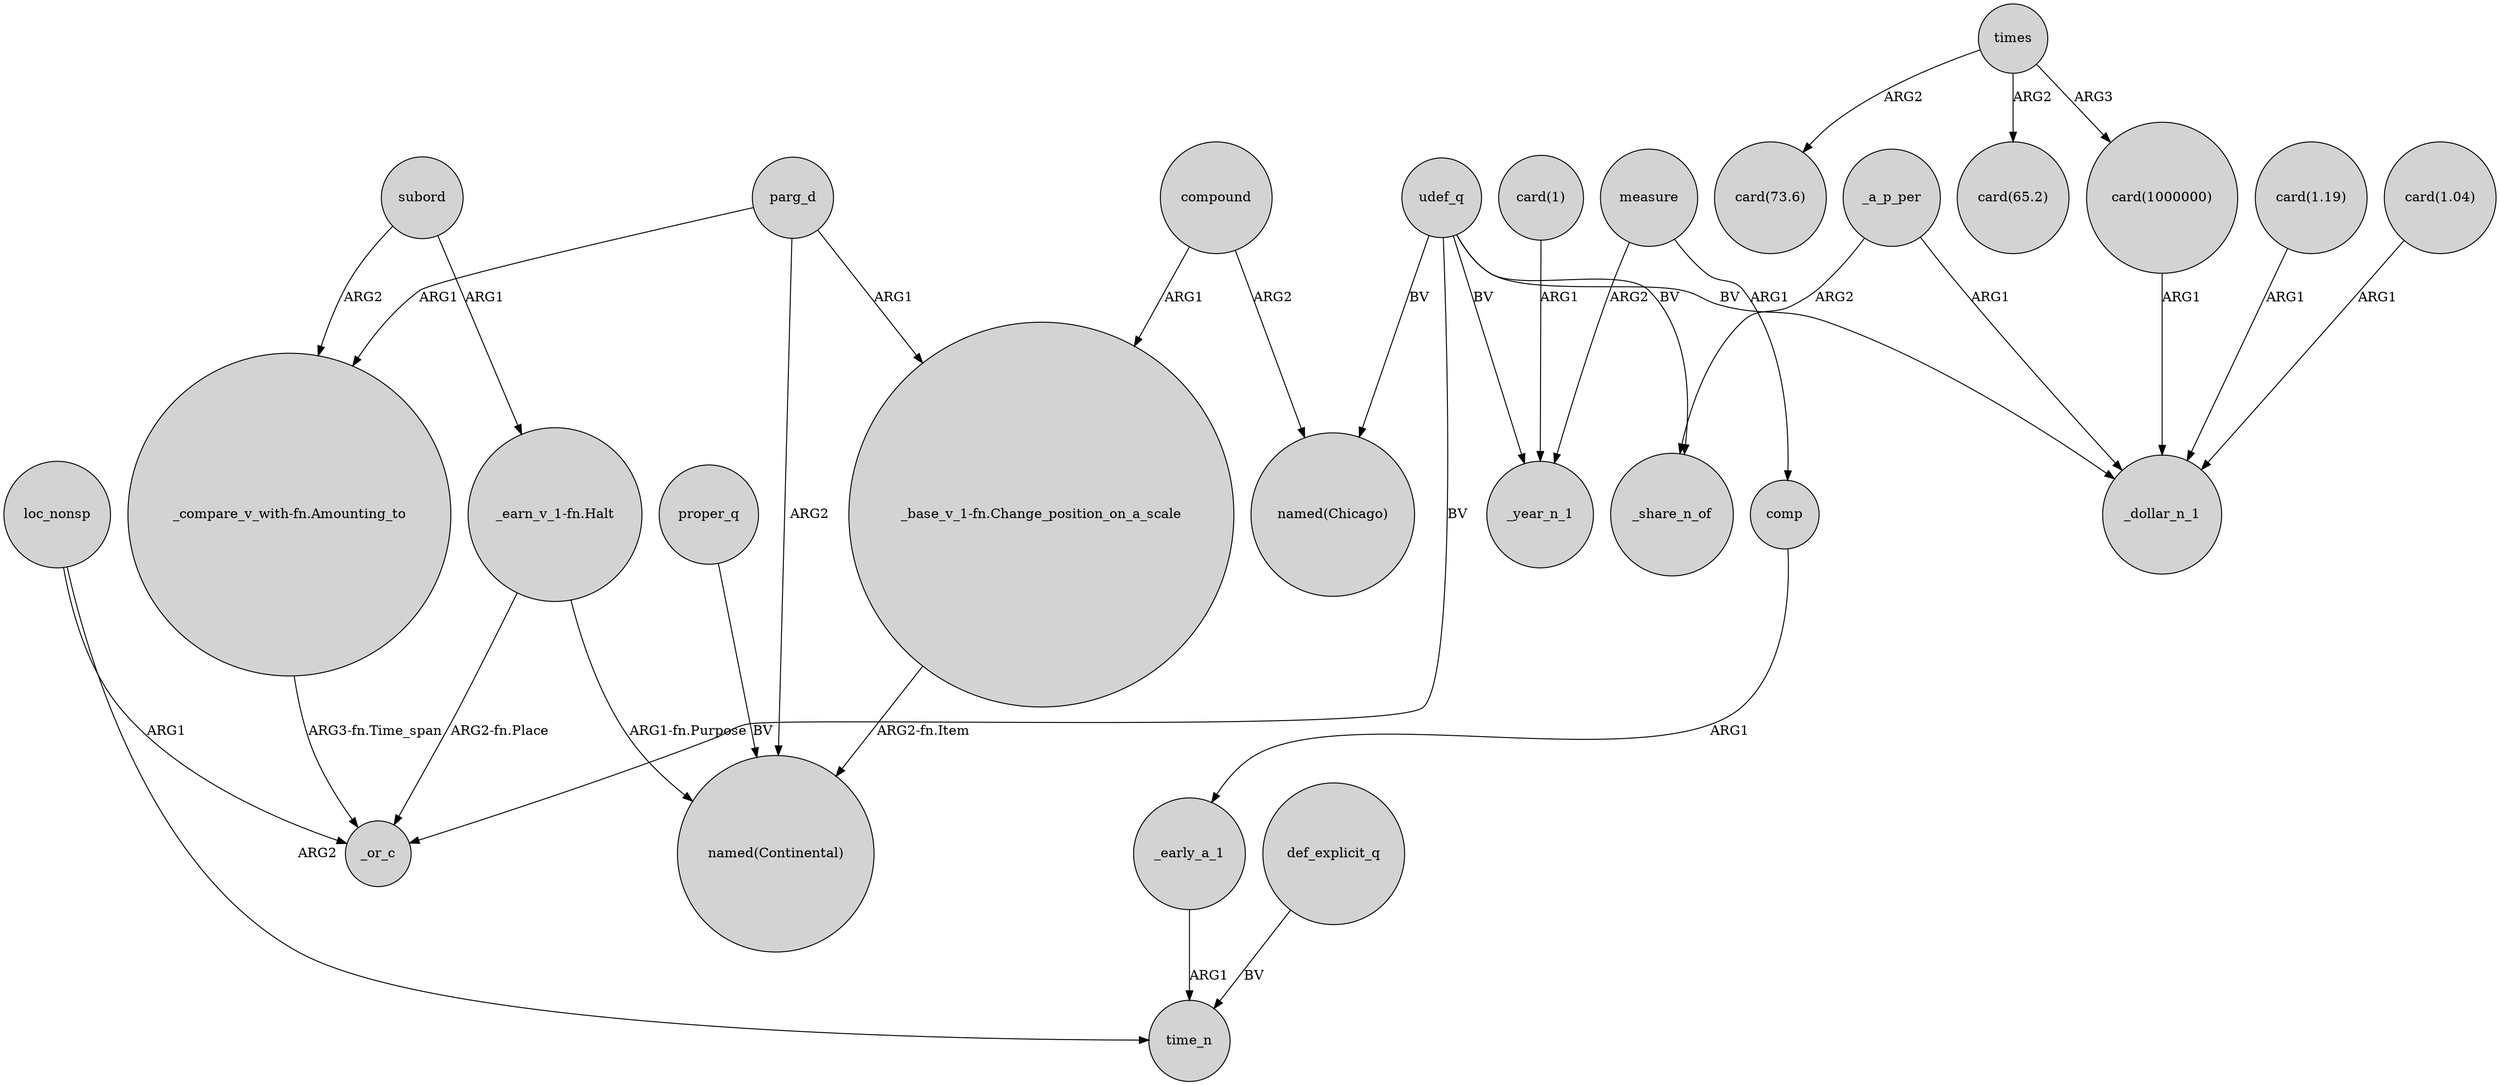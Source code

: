 digraph {
	node [shape=circle style=filled]
	_early_a_1 -> time_n [label=ARG1]
	times -> "card(73.6)" [label=ARG2]
	parg_d -> "_base_v_1-fn.Change_position_on_a_scale" [label=ARG1]
	"card(1)" -> _year_n_1 [label=ARG1]
	"_base_v_1-fn.Change_position_on_a_scale" -> "named(Continental)" [label="ARG2-fn.Item"]
	proper_q -> "named(Continental)" [label=BV]
	times -> "card(1000000)" [label=ARG3]
	times -> "card(65.2)" [label=ARG2]
	"_compare_v_with-fn.Amounting_to" -> _or_c [label="ARG3-fn.Time_span"]
	comp -> _early_a_1 [label=ARG1]
	subord -> "_earn_v_1-fn.Halt" [label=ARG1]
	udef_q -> _or_c [label=BV]
	udef_q -> "named(Chicago)" [label=BV]
	measure -> _year_n_1 [label=ARG2]
	"card(1.19)" -> _dollar_n_1 [label=ARG1]
	_a_p_per -> _share_n_of [label=ARG2]
	udef_q -> _share_n_of [label=BV]
	compound -> "named(Chicago)" [label=ARG2]
	"_earn_v_1-fn.Halt" -> "named(Continental)" [label="ARG1-fn.Purpose"]
	udef_q -> _dollar_n_1 [label=BV]
	"card(1000000)" -> _dollar_n_1 [label=ARG1]
	parg_d -> "named(Continental)" [label=ARG2]
	compound -> "_base_v_1-fn.Change_position_on_a_scale" [label=ARG1]
	loc_nonsp -> _or_c [label=ARG1]
	_a_p_per -> _dollar_n_1 [label=ARG1]
	"_earn_v_1-fn.Halt" -> _or_c [label="ARG2-fn.Place"]
	measure -> comp [label=ARG1]
	def_explicit_q -> time_n [label=BV]
	"card(1.04)" -> _dollar_n_1 [label=ARG1]
	udef_q -> _year_n_1 [label=BV]
	loc_nonsp -> time_n [label=ARG2]
	subord -> "_compare_v_with-fn.Amounting_to" [label=ARG2]
	parg_d -> "_compare_v_with-fn.Amounting_to" [label=ARG1]
}
